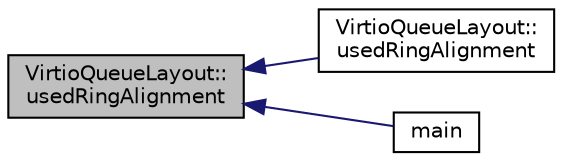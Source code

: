 digraph "VirtioQueueLayout::usedRingAlignment"
{
  edge [fontname="Helvetica",fontsize="10",labelfontname="Helvetica",labelfontsize="10"];
  node [fontname="Helvetica",fontsize="10",shape=record];
  rankdir="LR";
  Node17 [label="VirtioQueueLayout::\lusedRingAlignment",height=0.2,width=0.4,color="black", fillcolor="grey75", style="filled", fontcolor="black"];
  Node17 -> Node18 [dir="back",color="midnightblue",fontsize="10",style="solid",fontname="Helvetica"];
  Node18 [label="VirtioQueueLayout::\lusedRingAlignment",height=0.2,width=0.4,color="black", fillcolor="white", style="filled",URL="$d4/de9/class_virtio_queue_layout.html#ae662e6d683d6fc95fdb2de3280f9b8d2"];
  Node17 -> Node19 [dir="back",color="midnightblue",fontsize="10",style="solid",fontname="Helvetica"];
  Node19 [label="main",height=0.2,width=0.4,color="black", fillcolor="white", style="filled",URL="$d0/d67/main__test__virtio_8cpp.html#ae66f6b31b5ad750f1fe042a706a4e3d4"];
}
